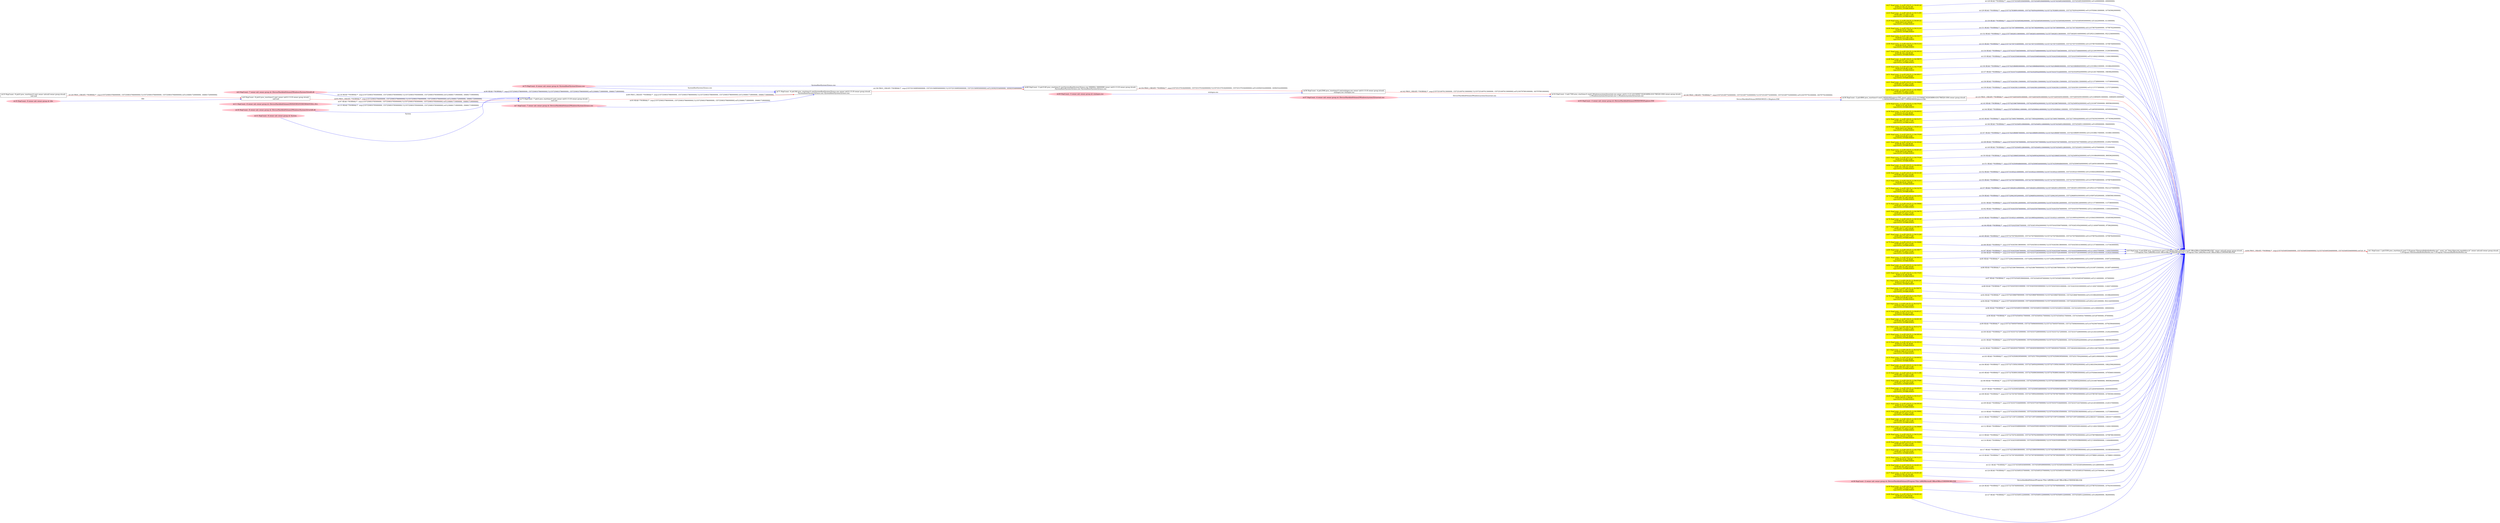 digraph  {
rankdir=LR
"27"[color=yellow,label="id:27 HopCount: -2 srcIP:128.55.12.56:60126\ndstIP:213.92.16.101:80\ntype:SOCK_ESTABLISHED ", shape=box,style=filled];
"0"[color=black,label="id:0 HopCount: 0 pid:2936 proc_starttime:0 cmd:\"C:\Program Files (x86)\Microsoft Office\Office15\WINWORD.EXE\" owner uid:null owner group id:null,\n C:/Program Files (x86)/Microsoft Office/Office15/WINWORD.EXE C:/Program Files (x86)/Microsoft Office/Office15/WINWORD.EXE", shape=box,style=solid];
"27" -> "0" [id=128,__obj="READ"color=blue,label="id:128 READ **NORMAL**  seqs:[1557435495304000000, 1557435495304000000] T:[1557435495304000000, 1557435495304000000] relT:[200000000, 200000000]",style=solid];
"43"[color=yellow,label="id:43 HopCount: -2 srcIP:128.55.12.56:51295\ndstIP:198.173.255.77:80\ntype:SOCK_ESTABLISHED ", shape=box,style=filled];
"43" -> "0" [id=129,__obj="READ"color=blue,label="id:129 READ **NORMAL**  seqs:[1557327838891000000, 1557327929542000000] T:[1557327838891000000, 1557327929542000000] relT:[107656613000000, 107565962000000]",style=solid];
"29"[color=yellow,label="id:29 HopCount: -2 srcIP:128.55.12.56:60122\ndstIP:204.9.29.189:80\ntype:SOCK_ESTABLISHED ", shape=box,style=filled];
"29" -> "0" [id=130,__obj="READ"color=blue,label="id:130 READ **NORMAL**  seqs:[1557435495082000000, 1557435495093000000] T:[1557435495082000000, 1557435495093000000] relT:[422000000, 411000000]",style=solid];
"44"[color=yellow,label="id:44 HopCount: -2 srcIP:128.55.12.56:51216\ndstIP:66.45.81.190:80\ntype:SOCK_ESTABLISHED ", shape=box,style=filled];
"44" -> "0" [id=131,__obj="READ"color=blue,label="id:131 READ **NORMAL**  seqs:[1557327507580000000, 1557327507582000000] T:[1557327507580000000, 1557327507582000000] relT:[107987924000000, 107987922000000]",style=solid];
"45"[color=yellow,label="id:45 HopCount: -2 srcIP:128.55.12.56:53277\ndstIP:65.213.146.1:80\ntype:SOCK_ESTABLISHED ", shape=box,style=filled];
"45" -> "0" [id=132,__obj="READ"color=blue,label="id:132 READ **NORMAL**  seqs:[1557340283136000000, 1557340283144000000] T:[1557340283136000000, 1557340283144000000] relT:[95212368000000, 95212360000000]",style=solid];
"46"[color=yellow,label="id:46 HopCount: -2 srcIP:128.55.12.56:51214\ndstIP:66.45.81.190:80\ntype:SOCK_ESTABLISHED ", shape=box,style=filled];
"46" -> "0" [id=133,__obj="READ"color=blue,label="id:133 READ **NORMAL**  seqs:[1557327507554000000, 1557327507555000000] T:[1557327507554000000, 1557327507555000000] relT:[107987950000000, 107987949000000]",style=solid];
"47"[color=yellow,label="id:47 HopCount: -2 srcIP:128.55.12.56:59519\ndstIP:38.102.144.80:80\ntype:SOCK_ESTABLISHED ", shape=box,style=filled];
"47" -> "0" [id=134,__obj="READ"color=blue,label="id:134 READ **NORMAL**  seqs:[1557433375465000000, 1557433375466000000] T:[1557433375465000000, 1557433375466000000] relT:[2120039000000, 2120038000000]",style=solid];
"48"[color=yellow,label="id:48 HopCount: -2 srcIP:128.55.12.56:59679\ndstIP:207.97.224.172:80\ntype:SOCK_ESTABLISHED ", shape=box,style=filled];
"48" -> "0" [id=135,__obj="READ"color=blue,label="id:135 READ **NORMAL**  seqs:[1557434355083000000, 1557434355085000000] T:[1557434355083000000, 1557434355085000000] relT:[1140421000000, 1140419000000]",style=solid];
"49"[color=yellow,label="id:49 HopCount: -2 srcIP:128.55.12.56:57638\ndstIP:216.49.88.12:80\ntype:SOCK_ESTABLISHED ", shape=box,style=filled];
"49" -> "0" [id=136,__obj="READ"color=blue,label="id:136 READ **NORMAL**  seqs:[1557425386883000000, 1557425386884000000] T:[1557425386883000000, 1557425386884000000] relT:[10108621000000, 10108620000000]",style=solid];
"51"[color=yellow,label="id:51 HopCount: -2 srcIP:128.55.12.56:59517\ndstIP:74.53.127.208:80\ntype:SOCK_ESTABLISHED ", shape=box,style=filled];
"51" -> "0" [id=137,__obj="READ"color=blue,label="id:137 READ **NORMAL**  seqs:[1557433375326000000, 1557433529542000000] T:[1557433375326000000, 1557433529542000000] relT:[2120178000000, 1965962000000]",style=solid];
"41"[color=yellow,label="id:41 HopCount: -2 srcIP:128.55.12.56:59683\ndstIP:207.97.224.172:80\ntype:SOCK_ESTABLISHED ", shape=box,style=filled];
"41" -> "0" [id=138,__obj="READ"color=blue,label="id:138 READ **NORMAL**  seqs:[1557434358115000000, 1557434358115000000] T:[1557434358115000000, 1557434358115000000] relT:[1137389000000, 1137389000000]",style=solid];
"53"[color=yellow,label="id:53 HopCount: -2 srcIP:128.55.12.56:59685\ndstIP:207.97.224.172:80\ntype:SOCK_ESTABLISHED ", shape=box,style=filled];
"53" -> "0" [id=139,__obj="READ"color=blue,label="id:139 READ **NORMAL**  seqs:[1557434358131000000, 1557434358132000000] T:[1557434358131000000, 1557434358132000000] relT:[1137373000000, 1137372000000]",style=solid];
"54"[color=black,label="id:54 HopCount: -3 pid:7304 proc_starttime:0 cmd:C:\Windows\system32\userinit.exe owner uid:S-1-5-21-231540947-922634896-4161786520-1004 owner group id:null,\n C:/Windows/system32/userinit.exe C:/Windows/system32/userinit.exe", shape=box,style=solid];
"36"[color=black,label="id:36 HopCount: -2 pid:4864 proc_starttime:0 cmd:C:\WINDOWS\Explorer.EXE owner uid:S-1-5-21-231540947-922634896-4161786520-1004 owner group id:null,\n C:/WINDOWS/Explorer.EXE C:/WINDOWS/Explorer.EXE", shape=box,style=solid];
"54" -> "36" [id=140,__obj="PROC_CREATE"color=red,label="id:140 PROC_CREATE **NORMAL**  seqs:[1557251697743000000, 1557251697743000000] T:[1557251697743000000, 1557251697743000000] relT:[183797761000000, 183797761000000]",style=solid];
"55"[color=pink,label="id:55 HopCount: -3 owner uid: owner group id: /Device/HarddiskVolume2/WINDOWS/Explorer.EXE ", shape=oval,style=filled];
"55" -> "36" [id=141,__obj="FILE_EXEC"color=blue,label="\Device\HarddiskVolume2\WINDOWS\Explorer.EXE",style=solid];
"56"[color=black,label="id:56 HopCount: -4 pid:2568 proc_starttime:0 cmd:winlogon.exe owner uid:S-1-5-18 owner group id:null,\n winlogon.exe winlogon.exe", shape=box,style=solid];
"56" -> "54" [id=142,__obj="PROC_CREATE"color=red,label="id:142 PROC_CREATE **NORMAL**  seqs:[1557251697613000000, 1557251697613000000] T:[1557251697613000000, 1557251697613000000] relT:[183797891000000, 183797891000000]",style=solid];
"50"[color=yellow,label="id:50 HopCount: -2 srcIP:128.55.12.56:57634\ndstIP:12.47.46.55:80\ntype:SOCK_ESTABLISHED ", shape=box,style=filled];
"50" -> "0" [id=143,__obj="READ"color=blue,label="id:143 READ **NORMAL**  seqs:[1557425386769000000, 1557425499542000000] T:[1557425386769000000, 1557425499542000000] relT:[10108735000000, 9995962000000]",style=solid];
"58"[color=yellow,label="id:58 HopCount: -2 srcIP:128.55.12.56:60033\ndstIP:212.25.232.48:80\ntype:SOCK_ESTABLISHED ", shape=box,style=filled];
"58" -> "0" [id=144,__obj="READ"color=blue,label="id:144 READ **NORMAL**  seqs:[1557435090411000000, 1557435090414000000] T:[1557435090411000000, 1557435090414000000] relT:[405093000000, 405090000000]",style=solid];
"52"[color=yellow,label="id:52 HopCount: -2 srcIP:128.55.12.56:51271\ndstIP:198.173.255.77:80\ntype:SOCK_ESTABLISHED ", shape=box,style=filled];
"52" -> "0" [id=145,__obj="READ"color=blue,label="id:145 READ **NORMAL**  seqs:[1557327569579000000, 1557327709542000000] T:[1557327569579000000, 1557327709542000000] relT:[107925925000000, 107785962000000]",style=solid];
"59"[color=yellow,label="id:59 HopCount: -2 srcIP:128.55.12.56:60123\ndstIP:204.9.29.189:80\ntype:SOCK_ESTABLISHED ", shape=box,style=filled];
"59" -> "0" [id=146,__obj="READ"color=blue,label="id:146 READ **NORMAL**  seqs:[1557435495109000000, 1557435495110000000] T:[1557435495109000000, 1557435495110000000] relT:[395000000, 394000000]",style=solid];
"60"[color=yellow,label="id:60 HopCount: -2 srcIP:128.55.12.56:57639\ndstIP:216.49.88.12:80\ntype:SOCK_ESTABLISHED ", shape=box,style=filled];
"60" -> "0" [id=147,__obj="READ"color=blue,label="id:147 READ **NORMAL**  seqs:[1557425386887000000, 1557425386891000000] T:[1557425386887000000, 1557425386891000000] relT:[10108617000000, 10108613000000]",style=solid];
"61"[color=yellow,label="id:61 HopCount: -2 srcIP:128.55.12.56:59520\ndstIP:38.102.144.80:80\ntype:SOCK_ESTABLISHED ", shape=box,style=filled];
"61" -> "0" [id=148,__obj="READ"color=blue,label="id:148 READ **NORMAL**  seqs:[1557433375475000000, 1557433375477000000] T:[1557433375475000000, 1557433375477000000] relT:[2120029000000, 2120027000000]",style=solid];
"62"[color=yellow,label="id:62 HopCount: -2 srcIP:128.55.12.56:60125\ndstIP:204.9.29.189:80\ntype:SOCK_ESTABLISHED ", shape=box,style=filled];
"62" -> "0" [id=149,__obj="READ"color=blue,label="id:149 READ **NORMAL**  seqs:[1557435495128000000, 1557435495133000000] T:[1557435495128000000, 1557435495133000000] relT:[376000000, 371000000]",style=solid];
"63"[color=yellow,label="id:63 HopCount: -2 srcIP:128.55.12.56:57636\ndstIP:216.49.88.12:80\ntype:SOCK_ESTABLISHED ", shape=box,style=filled];
"63" -> "0" [id=150,__obj="READ"color=blue,label="id:150 READ **NORMAL**  seqs:[1557425386855000000, 1557425499542000000] T:[1557425386855000000, 1557425499542000000] relT:[10108649000000, 9995962000000]",style=solid];
"64"[color=yellow,label="id:64 HopCount: -2 srcIP:128.55.12.56:60034\ndstIP:141.109.221.50:80\ntype:SOCK_ESTABLISHED ", shape=box,style=filled];
"64" -> "0" [id=151,__obj="READ"color=blue,label="id:151 READ **NORMAL**  seqs:[1557435090486000000, 1557435090540000000] T:[1557435090486000000, 1557435090540000000] relT:[405018000000, 404964000000]",style=solid];
"66"[color=yellow,label="id:66 HopCount: -2 srcIP:128.55.12.56:52129\ndstIP:84.205.255.152:80\ntype:SOCK_ESTABLISHED ", shape=box,style=filled];
"66" -> "0" [id=152,__obj="READ"color=blue,label="id:152 READ **NORMAL**  seqs:[1557331852214000000, 1557331852215000000] T:[1557331852214000000, 1557331852215000000] relT:[103643290000000, 103643289000000]",style=solid];
"57"[color=pink,label="id:57 HopCount: -4 owner uid: owner group id: /Device/HarddiskVolume2/Windows/system32/userinit.exe ", shape=oval,style=filled];
"57" -> "54" [id=153,__obj="FILE_EXEC"color=blue,label="\Device\HarddiskVolume2\Windows\system32\userinit.exe",style=solid];
"68"[color=black,label="id:68 HopCount: -5 pid:5140 proc_starttime:0 cmd:\SystemRoot\System32\smss.exe 000000cc 00000080 owner uid:S-1-5-18 owner group id:null,\n /SystemRoot/System32/smss.exe /SystemRoot/System32/smss.exe", shape=box,style=solid];
"68" -> "56" [id=154,__obj="PROC_CREATE"color=red,label="id:154 PROC_CREATE **NORMAL**  seqs:[1557251570182000000, 1557251570182000000] T:[1557251570182000000, 1557251570182000000] relT:[183925322000000, 183925322000000]",style=solid];
"23"[color=yellow,label="id:23 HopCount: -2 srcIP:128.55.12.56:51215\ndstIP:66.45.81.190:80\ntype:SOCK_ESTABLISHED ", shape=box,style=filled];
"23" -> "0" [id=155,__obj="READ"color=blue,label="id:155 READ **NORMAL**  seqs:[1557327507566000000, 1557327507566000000] T:[1557327507566000000, 1557327507566000000] relT:[107987938000000, 107987938000000]",style=solid];
"69"[color=pink,label="id:69 HopCount: -5 owner uid: owner group id: winlogon.exe ", shape=oval,style=filled];
"69" -> "56" [id=156,__obj="FILE_EXEC"color=blue,label="winlogon.exe",style=solid];
"70"[color=yellow,label="id:70 HopCount: -2 srcIP:128.55.12.56:53276\ndstIP:65.213.146.1:80\ntype:SOCK_ESTABLISHED ", shape=box,style=filled];
"70" -> "0" [id=157,__obj="READ"color=blue,label="id:157 READ **NORMAL**  seqs:[1557340283129000000, 1557340283129000000] T:[1557340283129000000, 1557340283129000000] relT:[95212375000000, 95212375000000]",style=solid];
"71"[color=black,label="id:71 HopCount: -6 pid:344 proc_starttime:0 cmd:\SystemRoot\System32\smss.exe owner uid:S-1-5-18 owner group id:null,\n /SystemRoot/System32/smss.exe /SystemRoot/System32/smss.exe", shape=box,style=solid];
"71" -> "68" [id=158,__obj="PROC_CREATE"color=red,label="id:158 PROC_CREATE **NORMAL**  seqs:[1557251569950000000, 1557251569950000000] T:[1557251569950000000, 1557251569950000000] relT:[183925554000000, 183925554000000]",style=solid];
"72"[color=yellow,label="id:72 HopCount: -2 srcIP:128.55.12.56:51872\ndstIP:206.16.198.100:80\ntype:SOCK_ESTABLISHED ", shape=box,style=filled];
"72" -> "0" [id=159,__obj="READ"color=blue,label="id:159 READ **NORMAL**  seqs:[1557329623052000000, 1557329689543000000] T:[1557329623052000000, 1557329689543000000] relT:[105872452000000, 105805961000000]",style=solid];
"73"[color=pink,label="id:73 HopCount: -6 owner uid: owner group id: /SystemRoot/System32/smss.exe ", shape=oval,style=filled];
"73" -> "68" [id=160,__obj="FILE_EXEC"color=blue,label="\SystemRoot\System32\smss.exe",style=solid];
"74"[color=yellow,label="id:74 HopCount: -2 srcIP:128.55.12.56:59684\ndstIP:207.97.224.172:80\ntype:SOCK_ESTABLISHED ", shape=box,style=filled];
"74" -> "0" [id=161,__obj="READ"color=blue,label="id:161 READ **NORMAL**  seqs:[1557434358124000000, 1557434358124000000] T:[1557434358124000000, 1557434358124000000] relT:[1137380000000, 1137380000000]",style=solid];
"65"[color=yellow,label="id:65 HopCount: -2 srcIP:128.55.12.56:59678\ndstIP:207.97.224.172:80\ntype:SOCK_ESTABLISHED ", shape=box,style=filled];
"65" -> "0" [id=162,__obj="READ"color=blue,label="id:162 READ **NORMAL**  seqs:[1557434355076000000, 1557434355078000000] T:[1557434355076000000, 1557434355078000000] relT:[1140428000000, 1140426000000]",style=solid];
"76"[color=yellow,label="id:76 HopCount: -2 srcIP:128.55.12.56:52128\ndstIP:84.205.255.152:80\ntype:SOCK_ESTABLISHED ", shape=box,style=filled];
"76" -> "0" [id=163,__obj="READ"color=blue,label="id:163 READ **NORMAL**  seqs:[1557331852114000000, 1557331999542000000] T:[1557331852114000000, 1557331999542000000] relT:[103643390000000, 103495962000000]",style=solid];
"77"[color=yellow,label="id:77 HopCount: -2 srcIP:128.55.12.56:59675\ndstIP:128.11.100.130:80\ntype:SOCK_ESTABLISHED ", shape=box,style=filled];
"77" -> "0" [id=164,__obj="READ"color=blue,label="id:164 READ **NORMAL**  seqs:[1557434355007000000, 1557434519542000000] T:[1557434355007000000, 1557434519542000000] relT:[1140497000000, 975962000000]",style=solid];
"67"[color=yellow,label="id:67 HopCount: -2 srcIP:128.55.12.56:51220\ndstIP:198.173.255.77:80\ntype:SOCK_ESTABLISHED ", shape=box,style=filled];
"67" -> "0" [id=165,__obj="READ"color=blue,label="id:165 READ **NORMAL**  seqs:[1557327507682000000, 1557327507684000000] T:[1557327507682000000, 1557327507684000000] relT:[107987822000000, 107987820000000]",style=solid];
"79"[color=yellow,label="id:79 HopCount: -2 srcIP:128.55.12.56:59686\ndstIP:207.97.224.172:80\ntype:SOCK_ESTABLISHED ", shape=box,style=filled];
"79" -> "0" [id=166,__obj="READ"color=blue,label="id:166 READ **NORMAL**  seqs:[1557434358138000000, 1557434358141000000] T:[1557434358138000000, 1557434358141000000] relT:[1137366000000, 1137363000000]",style=solid];
"80"[color=yellow,label="id:80 HopCount: -2 srcIP:128.55.12.56:59677\ndstIP:207.97.224.172:80\ntype:SOCK_ESTABLISHED ", shape=box,style=filled];
"80" -> "0" [id=167,__obj="READ"color=blue,label="id:167 READ **NORMAL**  seqs:[1557434355067000000, 1557434355069000000] T:[1557434355067000000, 1557434355069000000] relT:[1140437000000, 1140435000000]",style=solid];
"81"[color=yellow,label="id:81 HopCount: -2 srcIP:128.55.12.56:59515\ndstIP:213.195.76.38:80\ntype:SOCK_ESTABLISHED ", shape=box,style=filled];
"81" -> "0" [id=168,__obj="READ"color=blue,label="id:168 READ **NORMAL**  seqs:[1557433375263000000, 1557433375263000000] T:[1557433375263000000, 1557433375263000000] relT:[2120241000000, 2120241000000]",style=solid];
"1"[color=black,label="id:1 HopCount: 1 pid:5356 proc_starttime:0 cmd:\"C:\Program Files\mozilla\firefox\firefox.exe\" -osint -url \"http://ilpiccolo.repubblica.it/\" owner uid:null owner group id:null,\n C:/Program Files/mozilla/firefox/firefox.exe C:/Program Files/mozilla/firefox/firefox.exe", shape=box,style=solid];
"0" -> "1" [id=84,__obj="PROC_CREATE"color=red,label="id:84 PROC_CREATE **NORMAL**  seqs:[1557435495504000000, 1557435495504000000] T:[1557435495504000000, 1557435495504000000] relT:[0, 0]",style=solid];
"82"[color=yellow,label="id:82 HopCount: -2 srcIP:128.55.12.56:51873\ndstIP:206.16.198.100:80\ntype:SOCK_ESTABLISHED ", shape=box,style=filled];
"82" -> "0" [id=85,__obj="READ"color=blue,label="id:85 READ **NORMAL**  seqs:[1557329623068000000, 1557329623068000000] T:[1557329623068000000, 1557329623068000000] relT:[105872436000000, 105872436000000]",style=solid];
"83"[color=yellow,label="id:83 HopCount: -2 srcIP:128.55.12.56:57635\ndstIP:12.47.46.55:80\ntype:SOCK_ESTABLISHED ", shape=box,style=filled];
"83" -> "0" [id=86,__obj="READ"color=blue,label="id:86 READ **NORMAL**  seqs:[1557425386789000000, 1557425386790000000] T:[1557425386789000000, 1557425386790000000] relT:[10108715000000, 10108714000000]",style=solid];
"2"[color=yellow,label="id:2 HopCount: -2 srcIP:128.55.12.56:60129\ndstIP:213.92.16.217:80\ntype:SOCK_ESTABLISHED ", shape=box,style=filled];
"2" -> "0" [id=87,__obj="READ"color=blue,label="id:87 READ **NORMAL**  seqs:[1557435495390000000, 1557435495397000000] T:[1557435495390000000, 1557435495397000000] relT:[114000000, 107000000]",style=solid];
"4"[color=yellow,label="id:4 HopCount: -2 srcIP:128.55.12.56:59676\ndstIP:128.11.100.130:80\ntype:SOCK_ESTABLISHED ", shape=box,style=filled];
"4" -> "0" [id=88,__obj="READ"color=blue,label="id:88 READ **NORMAL**  seqs:[1557434355031000000, 1557434355033000000] T:[1557434355031000000, 1557434355033000000] relT:[1140473000000, 1140471000000]",style=solid];
"75"[color=black,label="id:75 HopCount: -7 pid:4 proc_starttime:0 cmd: owner uid:S-1-5-18 owner group id:null,\n null null", shape=box,style=solid];
"75" -> "71" [id=89,__obj="PROC_CREATE"color=red,label="id:89 PROC_CREATE **NORMAL**  seqs:[1557250833786000000, 1557250833786000000] T:[1557250833786000000, 1557250833786000000] relT:[184661718000000, 184661718000000]",style=solid];
"6"[color=pink,label="id:6 HopCount: -7 owner uid: owner group id: /Device/HarddiskVolume2/Windows/System32/ntdll.dll ", shape=oval,style=filled];
"6" -> "71" [id=90,__obj="READ"color=blue,label="id:90 READ **NORMAL**  seqs:[1557250833786000000, 1557250833786000000] T:[1557250833786000000, 1557250833786000000] relT:[184661718000000, 184661718000000]",style=solid];
"73" -> "71" [id=91,__obj="FILE_EXEC"color=blue,label="\SystemRoot\System32\smss.exe",style=solid];
"78"[color=yellow,label="id:78 HopCount: -2 srcIP:128.55.12.56:57637\ndstIP:216.49.88.12:80\ntype:SOCK_ESTABLISHED ", shape=box,style=filled];
"78" -> "0" [id=92,__obj="READ"color=blue,label="id:92 READ **NORMAL**  seqs:[1557425386878000000, 1557425386878000000] T:[1557425386878000000, 1557425386878000000] relT:[10108626000000, 10108626000000]",style=solid];
"7"[color=pink,label="id:7 HopCount: -7 owner uid: owner group id: /Device/HarddiskVolume2/Windows/System32/smss.exe ", shape=oval,style=filled];
"7" -> "71" [id=93,__obj="READ"color=blue,label="id:93 READ **NORMAL**  seqs:[1557250833786000000, 1557250833786000000] T:[1557250833786000000, 1557250833786000000] relT:[184661718000000, 184661718000000]",style=solid];
"8"[color=yellow,label="id:8 HopCount: -2 srcIP:128.55.12.56:53275\ndstIP:63.240.213.214:80\ntype:SOCK_ESTABLISHED ", shape=box,style=filled];
"8" -> "0" [id=94,__obj="READ"color=blue,label="id:94 READ **NORMAL**  seqs:[1557340283053000000, 1557340283059000000] T:[1557340283053000000, 1557340283059000000] relT:[95212451000000, 95212445000000]",style=solid];
"9"[color=black,label="id:9 HopCount: -8 pid:0 proc_starttime:0 cmd: owner uid:S-1-5-18 owner group id:null,\n null null", shape=box,style=solid];
"9" -> "75" [id=95,__obj="PROC_CREATE"color=red,label="id:95 PROC_CREATE **NORMAL**  seqs:[1557250833784000000, 1557250833784000000] T:[1557250833784000000, 1557250833784000000] relT:[184661720000000, 184661720000000]",style=solid];
"10"[color=yellow,label="id:10 HopCount: -2 srcIP:128.55.12.56:60127\ndstIP:213.92.16.217:80\ntype:SOCK_ESTABLISHED ", shape=box,style=filled];
"10" -> "0" [id=96,__obj="READ"color=blue,label="id:96 READ **NORMAL**  seqs:[1557435495315000000, 1557435495315000000] T:[1557435495315000000, 1557435495315000000] relT:[189000000, 189000000]",style=solid];
"11"[color=pink,label="id:11 HopCount: -8 owner uid: owner group id: /Device/HarddiskVolume2/WINDOWS/SYSWOW64/NTDLL.DLL ", shape=oval,style=filled];
"11" -> "75" [id=97,__obj="READ"color=blue,label="id:97 READ **NORMAL**  seqs:[1557250833785000000, 1557250833785000000] T:[1557250833785000000, 1557250833785000000] relT:[184661719000000, 184661719000000]",style=solid];
"12"[color=yellow,label="id:12 HopCount: -2 srcIP:128.55.12.56:60130\ndstIP:58.181.244.212:80\ntype:SOCK_ESTABLISHED ", shape=box,style=filled];
"12" -> "0" [id=98,__obj="READ"color=blue,label="id:98 READ **NORMAL**  seqs:[1557435495417000000, 1557435495417000000] T:[1557435495417000000, 1557435495417000000] relT:[87000000, 87000000]",style=solid];
"3"[color=yellow,label="id:3 HopCount: -2 srcIP:128.55.12.56:51272\ndstIP:198.173.255.77:80\ntype:SOCK_ESTABLISHED ", shape=box,style=filled];
"3" -> "0" [id=99,__obj="READ"color=blue,label="id:99 READ **NORMAL**  seqs:[1557327569597000000, 1557327569600000000] T:[1557327569597000000, 1557327569600000000] relT:[107925907000000, 107925904000000]",style=solid];
"13"[color=yellow,label="id:13 HopCount: -2 srcIP:128.55.12.56:59516\ndstIP:213.195.76.38:80\ntype:SOCK_ESTABLISHED ", shape=box,style=filled];
"13" -> "0" [id=100,__obj="READ"color=blue,label="id:100 READ **NORMAL**  seqs:[1557433375272000000, 1557433375280000000] T:[1557433375272000000, 1557433375280000000] relT:[2120232000000, 2120224000000]",style=solid];
"14"[color=yellow,label="id:14 HopCount: -2 srcIP:128.55.12.56:59514\ndstIP:213.195.76.38:80\ntype:SOCK_ESTABLISHED ", shape=box,style=filled];
"14" -> "0" [id=101,__obj="READ"color=blue,label="id:101 READ **NORMAL**  seqs:[1557433375236000000, 1557433529542000000] T:[1557433375236000000, 1557433529542000000] relT:[2120268000000, 1965962000000]",style=solid];
"5"[color=yellow,label="id:5 HopCount: -2 srcIP:128.55.12.56:53274\ndstIP:63.240.213.214:80\ntype:SOCK_ESTABLISHED ", shape=box,style=filled];
"5" -> "0" [id=102,__obj="READ"color=blue,label="id:102 READ **NORMAL**  seqs:[1557340283037000000, 1557340283038000000] T:[1557340283037000000, 1557340283038000000] relT:[95212467000000, 95212466000000]",style=solid];
"16"[color=yellow,label="id:16 HopCount: -2 srcIP:128.55.12.56:60032\ndstIP:212.25.232.48:80\ntype:SOCK_ESTABLISHED ", shape=box,style=filled];
"16" -> "0" [id=103,__obj="READ"color=blue,label="id:103 READ **NORMAL**  seqs:[1557435090395000000, 1557435179542000000] T:[1557435090395000000, 1557435179542000000] relT:[405109000000, 315962000000]",style=solid];
"17"[color=yellow,label="id:17 HopCount: -2 srcIP:128.55.12.56:51194\ndstIP:168.167.134.71:80\ntype:SOCK_ESTABLISHED ", shape=box,style=filled];
"17" -> "0" [id=104,__obj="READ"color=blue,label="id:104 READ **NORMAL**  seqs:[1557327159561000000, 1557327269542000000] T:[1557327159561000000, 1557327269542000000] relT:[108335943000000, 108225962000000]",style=solid];
"18"[color=yellow,label="id:18 HopCount: -2 srcIP:128.55.12.56:51296\ndstIP:198.173.255.77:80\ntype:SOCK_ESTABLISHED ", shape=box,style=filled];
"18" -> "0" [id=105,__obj="READ"color=blue,label="id:105 READ **NORMAL**  seqs:[1557327838901000000, 1557327838903000000] T:[1557327838901000000, 1557327838903000000] relT:[107656603000000, 107656601000000]",style=solid];
"42"[color=yellow,label="id:42 HopCount: -2 srcIP:128.55.12.56:57640\ndstIP:207.176.216.10:80\ntype:SOCK_ESTABLISHED ", shape=box,style=filled];
"42" -> "0" [id=106,__obj="READ"color=blue,label="id:106 READ **NORMAL**  seqs:[1557425386926000000, 1557425499542000000] T:[1557425386926000000, 1557425499542000000] relT:[10108578000000, 9995962000000]",style=solid];
"19"[color=yellow,label="id:19 HopCount: -2 srcIP:128.55.12.56:60035\ndstIP:141.109.221.50:80\ntype:SOCK_ESTABLISHED ", shape=box,style=filled];
"19" -> "0" [id=107,__obj="READ"color=blue,label="id:107 READ **NORMAL**  seqs:[1557435090548000000, 1557435090548000000] T:[1557435090548000000, 1557435090548000000] relT:[404956000000, 404956000000]",style=solid];
"20"[color=yellow,label="id:20 HopCount: -2 srcIP:128.55.12.56:51217\ndstIP:194.65.3.180:80\ntype:SOCK_ESTABLISHED ", shape=box,style=filled];
"20" -> "0" [id=108,__obj="READ"color=blue,label="id:108 READ **NORMAL**  seqs:[1557327507607000000, 1557327599543000000] T:[1557327507607000000, 1557327599543000000] relT:[107987897000000, 107895961000000]",style=solid];
"21"[color=yellow,label="id:21 HopCount: -2 srcIP:128.55.12.56:59518\ndstIP:74.53.127.208:80\ntype:SOCK_ESTABLISHED ", shape=box,style=filled];
"21" -> "0" [id=109,__obj="READ"color=blue,label="id:109 READ **NORMAL**  seqs:[1557433375344000000, 1557433375347000000] T:[1557433375344000000, 1557433375347000000] relT:[2120160000000, 2120157000000]",style=solid];
"22"[color=yellow,label="id:22 HopCount: -2 srcIP:128.55.12.56:59682\ndstIP:207.97.224.172:80\ntype:SOCK_ESTABLISHED ", shape=box,style=filled];
"22" -> "0" [id=110,__obj="READ"color=blue,label="id:110 READ **NORMAL**  seqs:[1557434358105000000, 1557434358106000000] T:[1557434358105000000, 1557434358106000000] relT:[1137399000000, 1137398000000]",style=solid];
"24"[color=yellow,label="id:24 HopCount: -2 srcIP:128.55.12.56:51195\ndstIP:168.167.134.71:80\ntype:SOCK_ESTABLISHED ", shape=box,style=filled];
"24" -> "0" [id=111,__obj="READ"color=blue,label="id:111 READ **NORMAL**  seqs:[1557327159731000000, 1557327159733000000] T:[1557327159731000000, 1557327159733000000] relT:[108335773000000, 108335771000000]",style=solid];
"25"[color=yellow,label="id:25 HopCount: -2 srcIP:128.55.12.56:59680\ndstIP:207.97.224.172:80\ntype:SOCK_ESTABLISHED ", shape=box,style=filled];
"25" -> "0" [id=112,__obj="READ"color=blue,label="id:112 READ **NORMAL**  seqs:[1557434355089000000, 1557434355091000000] T:[1557434355089000000, 1557434355091000000] relT:[1140415000000, 1140413000000]",style=solid];
"26"[color=yellow,label="id:26 HopCount: -2 srcIP:128.55.12.56:51218\ndstIP:194.65.3.180:80\ntype:SOCK_ESTABLISHED ", shape=box,style=filled];
"26" -> "0" [id=113,__obj="READ"color=blue,label="id:113 READ **NORMAL**  seqs:[1557327507618000000, 1557327507623000000] T:[1557327507618000000, 1557327507623000000] relT:[107987886000000, 107987881000000]",style=solid];
"28"[color=yellow,label="id:28 HopCount: -2 srcIP:128.55.12.56:59681\ndstIP:207.97.224.172:80\ntype:SOCK_ESTABLISHED ", shape=box,style=filled];
"28" -> "0" [id=114,__obj="READ"color=blue,label="id:114 READ **NORMAL**  seqs:[1557434355095000000, 1557434355096000000] T:[1557434355095000000, 1557434355096000000] relT:[1140409000000, 1140408000000]",style=solid];
"30"[color=pink,label="id:30 HopCount: -8 owner uid: owner group id: /Device/HarddiskVolume2/Windows/System32/vertdll.dll ", shape=oval,style=filled];
"30" -> "75" [id=115,__obj="READ"color=blue,label="id:115 READ **NORMAL**  seqs:[1557250833785000000, 1557250833785000000] T:[1557250833785000000, 1557250833785000000] relT:[184661719000000, 184661719000000]",style=solid];
"6" -> "75" [id=116,__obj="READ"color=blue,label="id:116 READ **NORMAL**  seqs:[1557250833785000000, 1557250833785000000] T:[1557250833785000000, 1557250833785000000] relT:[184661719000000, 184661719000000]",style=solid];
"15"[color=yellow,label="id:15 HopCount: -2 srcIP:128.55.12.56:57641\ndstIP:207.176.216.10:80\ntype:SOCK_ESTABLISHED ", shape=box,style=filled];
"15" -> "0" [id=117,__obj="READ"color=blue,label="id:117 READ **NORMAL**  seqs:[1557425386938000000, 1557425386939000000] T:[1557425386938000000, 1557425386939000000] relT:[10108566000000, 10108565000000]",style=solid];
"31"[color=pink,label="id:31 HopCount: -8 owner uid: owner group id: System ", shape=oval,style=filled];
"31" -> "75" [id=118,__obj="FILE_EXEC"color=blue,label="System",style=solid];
"32"[color=yellow,label="id:32 HopCount: -2 srcIP:128.55.12.56:51213\ndstIP:66.45.81.190:80\ntype:SOCK_ESTABLISHED ", shape=box,style=filled];
"32" -> "0" [id=119,__obj="READ"color=blue,label="id:119 READ **NORMAL**  seqs:[1557327507492000000, 1557327507493000000] T:[1557327507492000000, 1557327507493000000] relT:[107988012000000, 107988011000000]",style=solid];
"33"[color=black,label="id:33 HopCount: -9 pid:0 proc_starttime:0 cmd: owner uid:null owner group id:null,\n null null", shape=box,style=solid];
"33" -> "9" [id=120,__obj="PROC_CREATE"color=red,label="id:120 PROC_CREATE **NORMAL**  seqs:[1557250833784000000, 1557250833784000000] T:[1557250833784000000, 1557250833784000000] relT:[184661720000000, 184661720000000]",style=solid];
"34"[color=yellow,label="id:34 HopCount: -2 srcIP:128.55.12.56:60131\ndstIP:58.181.244.212:80\ntype:SOCK_ESTABLISHED ", shape=box,style=filled];
"34" -> "0" [id=121,__obj="READ"color=blue,label="id:121 READ **NORMAL**  seqs:[1557435495456000000, 1557435495490000000] T:[1557435495456000000, 1557435495490000000] relT:[48000000, 14000000]",style=solid];
"35"[color=pink,label="id:35 HopCount: -9 owner uid: owner group id: Idle ", shape=oval,style=filled];
"35" -> "9" [id=122,__obj="FILE_EXEC"color=blue,label="Idle",style=solid];
"36" -> "0" [id=123,__obj="PROC_CREATE"color=red,label="id:123 PROC_CREATE **NORMAL**  seqs:[1557326554591000000, 1557326554591000000] T:[1557326554591000000, 1557326554591000000] relT:[108940913000000, 108940913000000]",style=solid];
"37"[color=yellow,label="id:37 HopCount: -2 srcIP:128.55.12.56:60128\ndstIP:213.92.16.101:80\ntype:SOCK_ESTABLISHED ", shape=box,style=filled];
"37" -> "0" [id=124,__obj="READ"color=blue,label="id:124 READ **NORMAL**  seqs:[1557435495337000000, 1557435495337000000] T:[1557435495337000000, 1557435495337000000] relT:[167000000, 167000000]",style=solid];
"38"[color=pink,label="id:38 HopCount: -2 owner uid: owner group id: /Device/HarddiskVolume2/Program Files (x86)/Microsoft Office/Office15/WINWORD.EXE ", shape=oval,style=filled];
"38" -> "0" [id=125,__obj="FILE_EXEC"color=blue,label="\Device\HarddiskVolume2\Program Files (x86)\Microsoft Office\Office15\WINWORD.EXE",style=solid];
"39"[color=yellow,label="id:39 HopCount: -2 srcIP:128.55.12.56:51219\ndstIP:198.173.255.77:80\ntype:SOCK_ESTABLISHED ", shape=box,style=filled];
"39" -> "0" [id=126,__obj="READ"color=blue,label="id:126 READ **NORMAL**  seqs:[1557327507669000000, 1557327569569000000] T:[1557327507669000000, 1557327569569000000] relT:[107987835000000, 107925935000000]",style=solid];
"40"[color=yellow,label="id:40 HopCount: -2 srcIP:128.55.12.56:60124\ndstIP:204.9.29.189:80\ntype:SOCK_ESTABLISHED ", shape=box,style=filled];
"40" -> "0" [id=127,__obj="READ"color=blue,label="id:127 READ **NORMAL**  seqs:[1557435495122000000, 1557435495122000000] T:[1557435495122000000, 1557435495122000000] relT:[382000000, 382000000]",style=solid];
}